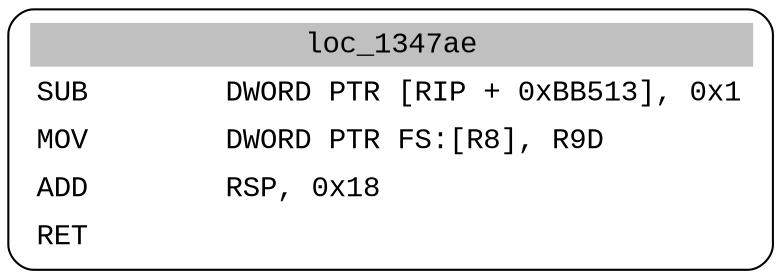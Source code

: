 digraph asm_graph {
1941 [
shape="Mrecord" fontname="Courier New"label =<<table border="0" cellborder="0" cellpadding="3"><tr><td align="center" colspan="2" bgcolor="grey">loc_1347ae</td></tr><tr><td align="left">SUB        DWORD PTR [RIP + 0xBB513], 0x1</td></tr><tr><td align="left">MOV        DWORD PTR FS:[R8], R9D</td></tr><tr><td align="left">ADD        RSP, 0x18</td></tr><tr><td align="left">RET        </td></tr></table>> ];
}